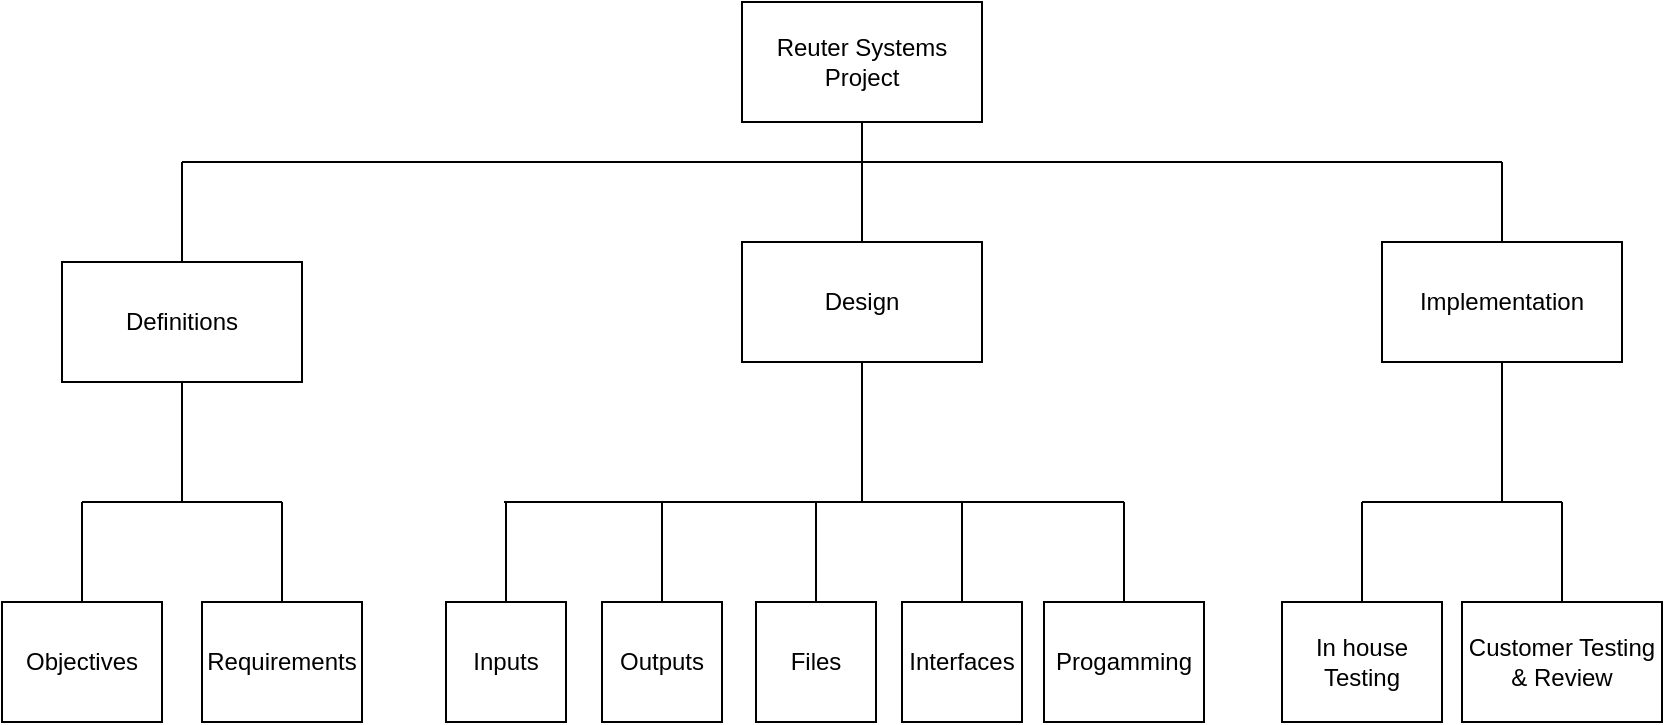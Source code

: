 <mxfile version="24.8.1">
  <diagram name="Page-1" id="7mdB0iTFbJQiJjcmYH2Q">
    <mxGraphModel dx="1050" dy="522" grid="1" gridSize="10" guides="1" tooltips="1" connect="1" arrows="1" fold="1" page="1" pageScale="1" pageWidth="850" pageHeight="1100" math="0" shadow="0">
      <root>
        <mxCell id="0" />
        <mxCell id="1" parent="0" />
        <mxCell id="rabyexTBgKC9Vn2JRdko-1" value="Reuter Systems Project" style="rounded=0;whiteSpace=wrap;html=1;" vertex="1" parent="1">
          <mxGeometry x="380" y="20" width="120" height="60" as="geometry" />
        </mxCell>
        <mxCell id="rabyexTBgKC9Vn2JRdko-2" value="Definitions" style="rounded=0;whiteSpace=wrap;html=1;" vertex="1" parent="1">
          <mxGeometry x="40" y="150" width="120" height="60" as="geometry" />
        </mxCell>
        <mxCell id="rabyexTBgKC9Vn2JRdko-3" value="Design" style="rounded=0;whiteSpace=wrap;html=1;" vertex="1" parent="1">
          <mxGeometry x="380" y="140" width="120" height="60" as="geometry" />
        </mxCell>
        <mxCell id="rabyexTBgKC9Vn2JRdko-4" value="Implementation" style="rounded=0;whiteSpace=wrap;html=1;" vertex="1" parent="1">
          <mxGeometry x="700" y="140" width="120" height="60" as="geometry" />
        </mxCell>
        <mxCell id="rabyexTBgKC9Vn2JRdko-5" value="Objectives" style="rounded=0;whiteSpace=wrap;html=1;" vertex="1" parent="1">
          <mxGeometry x="10" y="320" width="80" height="60" as="geometry" />
        </mxCell>
        <mxCell id="rabyexTBgKC9Vn2JRdko-6" value="Requirements" style="rounded=0;whiteSpace=wrap;html=1;" vertex="1" parent="1">
          <mxGeometry x="110" y="320" width="80" height="60" as="geometry" />
        </mxCell>
        <mxCell id="rabyexTBgKC9Vn2JRdko-7" value="Inputs" style="rounded=0;whiteSpace=wrap;html=1;" vertex="1" parent="1">
          <mxGeometry x="232" y="320" width="60" height="60" as="geometry" />
        </mxCell>
        <mxCell id="rabyexTBgKC9Vn2JRdko-8" value="Outputs" style="rounded=0;whiteSpace=wrap;html=1;" vertex="1" parent="1">
          <mxGeometry x="310" y="320" width="60" height="60" as="geometry" />
        </mxCell>
        <mxCell id="rabyexTBgKC9Vn2JRdko-9" value="Files" style="rounded=0;whiteSpace=wrap;html=1;" vertex="1" parent="1">
          <mxGeometry x="387" y="320" width="60" height="60" as="geometry" />
        </mxCell>
        <mxCell id="rabyexTBgKC9Vn2JRdko-10" value="Interfaces" style="rounded=0;whiteSpace=wrap;html=1;" vertex="1" parent="1">
          <mxGeometry x="460" y="320" width="60" height="60" as="geometry" />
        </mxCell>
        <mxCell id="rabyexTBgKC9Vn2JRdko-11" value="Progamming" style="rounded=0;whiteSpace=wrap;html=1;" vertex="1" parent="1">
          <mxGeometry x="531" y="320" width="80" height="60" as="geometry" />
        </mxCell>
        <mxCell id="rabyexTBgKC9Vn2JRdko-12" value="In house Testing" style="rounded=0;whiteSpace=wrap;html=1;" vertex="1" parent="1">
          <mxGeometry x="650" y="320" width="80" height="60" as="geometry" />
        </mxCell>
        <mxCell id="rabyexTBgKC9Vn2JRdko-13" value="Customer Testing &amp;amp; Review" style="rounded=0;whiteSpace=wrap;html=1;" vertex="1" parent="1">
          <mxGeometry x="740" y="320" width="100" height="60" as="geometry" />
        </mxCell>
        <mxCell id="rabyexTBgKC9Vn2JRdko-15" value="" style="endArrow=none;html=1;rounded=0;exitX=0.5;exitY=1;exitDx=0;exitDy=0;entryX=0.5;entryY=0;entryDx=0;entryDy=0;" edge="1" parent="1" source="rabyexTBgKC9Vn2JRdko-1" target="rabyexTBgKC9Vn2JRdko-3">
          <mxGeometry width="50" height="50" relative="1" as="geometry">
            <mxPoint x="280" y="210" as="sourcePoint" />
            <mxPoint x="330" y="160" as="targetPoint" />
          </mxGeometry>
        </mxCell>
        <mxCell id="rabyexTBgKC9Vn2JRdko-16" value="" style="endArrow=none;html=1;rounded=0;" edge="1" parent="1">
          <mxGeometry width="50" height="50" relative="1" as="geometry">
            <mxPoint x="100" y="100" as="sourcePoint" />
            <mxPoint x="760" y="100" as="targetPoint" />
          </mxGeometry>
        </mxCell>
        <mxCell id="rabyexTBgKC9Vn2JRdko-17" value="" style="endArrow=none;html=1;rounded=0;exitX=0.5;exitY=0;exitDx=0;exitDy=0;" edge="1" parent="1" source="rabyexTBgKC9Vn2JRdko-2">
          <mxGeometry width="50" height="50" relative="1" as="geometry">
            <mxPoint x="50" y="120" as="sourcePoint" />
            <mxPoint x="100" y="100" as="targetPoint" />
          </mxGeometry>
        </mxCell>
        <mxCell id="rabyexTBgKC9Vn2JRdko-18" value="" style="endArrow=none;html=1;rounded=0;exitX=0.5;exitY=0;exitDx=0;exitDy=0;" edge="1" parent="1" source="rabyexTBgKC9Vn2JRdko-4">
          <mxGeometry width="50" height="50" relative="1" as="geometry">
            <mxPoint x="650" y="170" as="sourcePoint" />
            <mxPoint x="760" y="100" as="targetPoint" />
          </mxGeometry>
        </mxCell>
        <mxCell id="rabyexTBgKC9Vn2JRdko-19" value="" style="endArrow=none;html=1;rounded=0;exitX=0.5;exitY=0;exitDx=0;exitDy=0;" edge="1" parent="1" source="rabyexTBgKC9Vn2JRdko-5">
          <mxGeometry width="50" height="50" relative="1" as="geometry">
            <mxPoint x="40" y="320" as="sourcePoint" />
            <mxPoint x="50" y="270" as="targetPoint" />
          </mxGeometry>
        </mxCell>
        <mxCell id="rabyexTBgKC9Vn2JRdko-20" value="" style="endArrow=none;html=1;rounded=0;exitX=0.5;exitY=0;exitDx=0;exitDy=0;" edge="1" parent="1" source="rabyexTBgKC9Vn2JRdko-6">
          <mxGeometry width="50" height="50" relative="1" as="geometry">
            <mxPoint x="140" y="310" as="sourcePoint" />
            <mxPoint x="150" y="270" as="targetPoint" />
          </mxGeometry>
        </mxCell>
        <mxCell id="rabyexTBgKC9Vn2JRdko-21" value="" style="endArrow=none;html=1;rounded=0;" edge="1" parent="1">
          <mxGeometry width="50" height="50" relative="1" as="geometry">
            <mxPoint x="50" y="270" as="sourcePoint" />
            <mxPoint x="150" y="270" as="targetPoint" />
          </mxGeometry>
        </mxCell>
        <mxCell id="rabyexTBgKC9Vn2JRdko-22" value="" style="endArrow=none;html=1;rounded=0;entryX=0.5;entryY=1;entryDx=0;entryDy=0;" edge="1" parent="1" target="rabyexTBgKC9Vn2JRdko-2">
          <mxGeometry width="50" height="50" relative="1" as="geometry">
            <mxPoint x="100" y="270" as="sourcePoint" />
            <mxPoint x="80" y="220" as="targetPoint" />
          </mxGeometry>
        </mxCell>
        <mxCell id="rabyexTBgKC9Vn2JRdko-23" value="" style="endArrow=none;html=1;rounded=0;exitX=0.5;exitY=0;exitDx=0;exitDy=0;" edge="1" parent="1" source="rabyexTBgKC9Vn2JRdko-7">
          <mxGeometry width="50" height="50" relative="1" as="geometry">
            <mxPoint x="360" y="310" as="sourcePoint" />
            <mxPoint x="262" y="270" as="targetPoint" />
          </mxGeometry>
        </mxCell>
        <mxCell id="rabyexTBgKC9Vn2JRdko-24" value="" style="endArrow=none;html=1;rounded=0;exitX=0.5;exitY=0;exitDx=0;exitDy=0;" edge="1" parent="1" source="rabyexTBgKC9Vn2JRdko-8">
          <mxGeometry width="50" height="50" relative="1" as="geometry">
            <mxPoint x="330" y="320" as="sourcePoint" />
            <mxPoint x="340" y="270" as="targetPoint" />
          </mxGeometry>
        </mxCell>
        <mxCell id="rabyexTBgKC9Vn2JRdko-25" value="" style="endArrow=none;html=1;rounded=0;exitX=0.5;exitY=0;exitDx=0;exitDy=0;" edge="1" parent="1" source="rabyexTBgKC9Vn2JRdko-9">
          <mxGeometry width="50" height="50" relative="1" as="geometry">
            <mxPoint x="440" y="310" as="sourcePoint" />
            <mxPoint x="417" y="270" as="targetPoint" />
          </mxGeometry>
        </mxCell>
        <mxCell id="rabyexTBgKC9Vn2JRdko-26" value="" style="endArrow=none;html=1;rounded=0;exitX=0.5;exitY=0;exitDx=0;exitDy=0;" edge="1" parent="1" source="rabyexTBgKC9Vn2JRdko-10">
          <mxGeometry width="50" height="50" relative="1" as="geometry">
            <mxPoint x="520" y="300" as="sourcePoint" />
            <mxPoint x="490" y="270" as="targetPoint" />
          </mxGeometry>
        </mxCell>
        <mxCell id="rabyexTBgKC9Vn2JRdko-27" value="" style="endArrow=none;html=1;rounded=0;exitX=0.5;exitY=0;exitDx=0;exitDy=0;" edge="1" parent="1" source="rabyexTBgKC9Vn2JRdko-11">
          <mxGeometry width="50" height="50" relative="1" as="geometry">
            <mxPoint x="571" y="320" as="sourcePoint" />
            <mxPoint x="571" y="270" as="targetPoint" />
          </mxGeometry>
        </mxCell>
        <mxCell id="rabyexTBgKC9Vn2JRdko-28" value="" style="endArrow=none;html=1;rounded=0;" edge="1" parent="1">
          <mxGeometry width="50" height="50" relative="1" as="geometry">
            <mxPoint x="261" y="270" as="sourcePoint" />
            <mxPoint x="571" y="270" as="targetPoint" />
          </mxGeometry>
        </mxCell>
        <mxCell id="rabyexTBgKC9Vn2JRdko-29" value="" style="endArrow=none;html=1;rounded=0;entryX=0.5;entryY=1;entryDx=0;entryDy=0;" edge="1" parent="1" target="rabyexTBgKC9Vn2JRdko-3">
          <mxGeometry width="50" height="50" relative="1" as="geometry">
            <mxPoint x="440" y="270" as="sourcePoint" />
            <mxPoint x="300" y="190" as="targetPoint" />
          </mxGeometry>
        </mxCell>
        <mxCell id="rabyexTBgKC9Vn2JRdko-30" value="" style="endArrow=none;html=1;rounded=0;exitX=0.5;exitY=0;exitDx=0;exitDy=0;" edge="1" parent="1" source="rabyexTBgKC9Vn2JRdko-12">
          <mxGeometry width="50" height="50" relative="1" as="geometry">
            <mxPoint x="670" y="290" as="sourcePoint" />
            <mxPoint x="690" y="270" as="targetPoint" />
          </mxGeometry>
        </mxCell>
        <mxCell id="rabyexTBgKC9Vn2JRdko-31" value="" style="endArrow=none;html=1;rounded=0;exitX=0.5;exitY=0;exitDx=0;exitDy=0;" edge="1" parent="1" source="rabyexTBgKC9Vn2JRdko-13">
          <mxGeometry width="50" height="50" relative="1" as="geometry">
            <mxPoint x="760" y="280" as="sourcePoint" />
            <mxPoint x="790" y="270" as="targetPoint" />
          </mxGeometry>
        </mxCell>
        <mxCell id="rabyexTBgKC9Vn2JRdko-32" value="" style="endArrow=none;html=1;rounded=0;" edge="1" parent="1">
          <mxGeometry width="50" height="50" relative="1" as="geometry">
            <mxPoint x="690" y="270" as="sourcePoint" />
            <mxPoint x="790" y="270" as="targetPoint" />
          </mxGeometry>
        </mxCell>
        <mxCell id="rabyexTBgKC9Vn2JRdko-33" value="" style="endArrow=none;html=1;rounded=0;entryX=0.5;entryY=1;entryDx=0;entryDy=0;" edge="1" parent="1" target="rabyexTBgKC9Vn2JRdko-4">
          <mxGeometry width="50" height="50" relative="1" as="geometry">
            <mxPoint x="760" y="270" as="sourcePoint" />
            <mxPoint x="630" y="200" as="targetPoint" />
          </mxGeometry>
        </mxCell>
      </root>
    </mxGraphModel>
  </diagram>
</mxfile>
